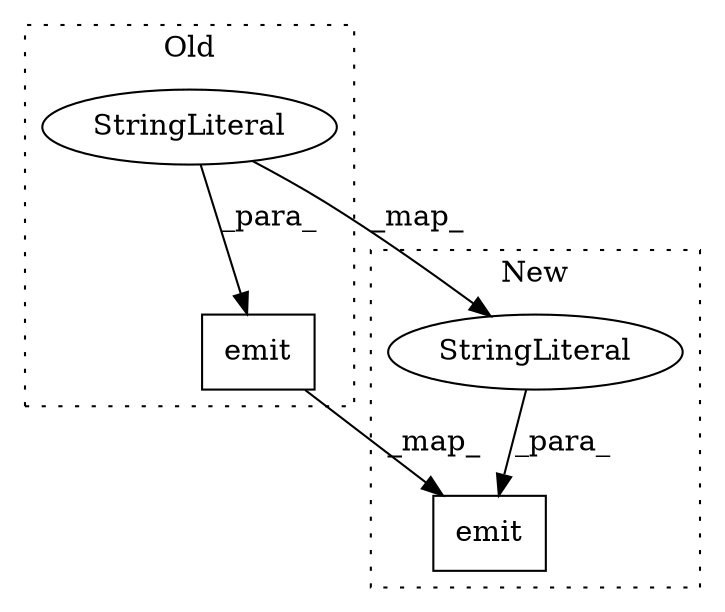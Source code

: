digraph G {
subgraph cluster0 {
1 [label="emit" a="32" s="2736,2804" l="5,1" shape="box"];
3 [label="StringLiteral" a="45" s="2756" l="48" shape="ellipse"];
label = "Old";
style="dotted";
}
subgraph cluster1 {
2 [label="emit" a="32" s="2754,2796" l="5,1" shape="box"];
4 [label="StringLiteral" a="45" s="2759" l="37" shape="ellipse"];
label = "New";
style="dotted";
}
1 -> 2 [label="_map_"];
3 -> 1 [label="_para_"];
3 -> 4 [label="_map_"];
4 -> 2 [label="_para_"];
}